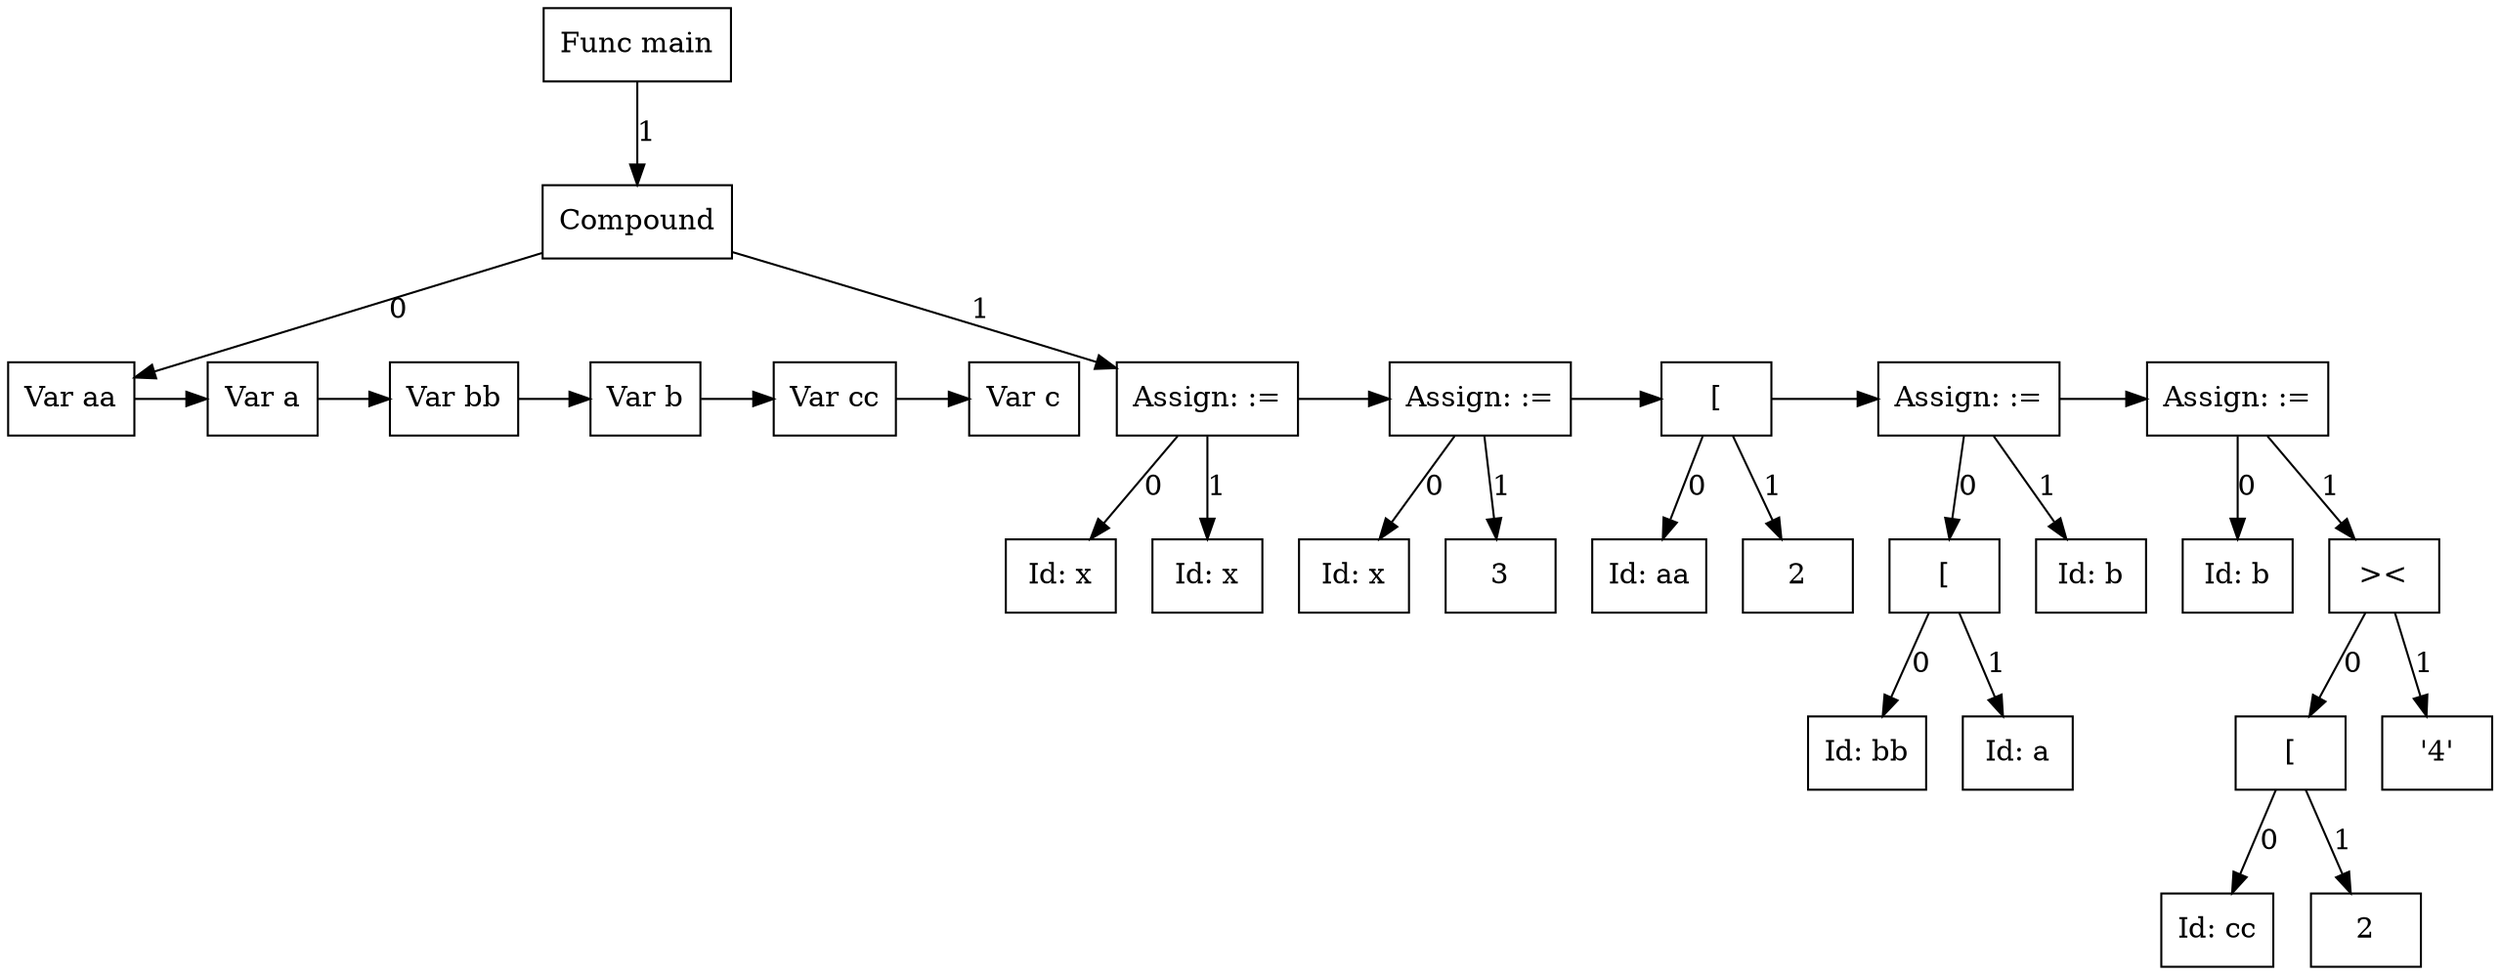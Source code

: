 digraph G {
node28 [label="Func main"; shape=box];
subgraph childNames_28 {
rankdir="LR"; rank="same"; ordering=out
node27 [label="Compound"; shape=box];
}

subgraph childPtrs_28 {
rankdir="TB";
node28 -> node27 [label="1"];
}

subgraph childNames_27 {
rankdir="LR"; rank="same"; ordering=out
node0 [label="Var aa"; shape=box];
node8 [label="Assign: :="; shape=box];
}

subgraph childPtrs_27 {
rankdir="TB";
node27 -> node0 [label="0"];
node27 -> node8 [label="1"];
}

subgraph SibNames_0 {
rankdir="LR"; rank="same";
node0 [label="Var aa"; shape=box];
node1 [label="Var a"; shape=box];
node2 [label="Var bb"; shape=box];
node3 [label="Var b"; shape=box];
node4 [label="Var cc"; shape=box];
node5 [label="Var c"; shape=box];
}

subgraph SibPtrs_0 {
rankdir="LR";
node0 -> node1;
node1 -> node2;
node2 -> node3;
node3 -> node4;
node4 -> node5;
}

subgraph childNames_8 {
rankdir="LR"; rank="same"; ordering=out
node6 [label="Id: x"; shape=box];
node7 [label="Id: x"; shape=box];
}

subgraph childPtrs_8 {
rankdir="TB";
node8 -> node6 [label="0"];
node8 -> node7 [label="1"];
}

subgraph SibNames_8 {
rankdir="LR"; rank="same";
node8 [label="Assign: :="; shape=box];
node11 [label="Assign: :="; shape=box];
node13 [label="["; shape=box];
node19 [label="Assign: :="; shape=box];
node26 [label="Assign: :="; shape=box];
}

subgraph SibPtrs_8 {
rankdir="LR";
node8 -> node11;
node11 -> node13;
node13 -> node19;
node19 -> node26;
}

subgraph childNames_11 {
rankdir="LR"; rank="same"; ordering=out
node9 [label="Id: x"; shape=box];
node10 [label="3"; shape=box];
}

subgraph childPtrs_11 {
rankdir="TB";
node11 -> node9 [label="0"];
node11 -> node10 [label="1"];
}

subgraph childNames_13 {
rankdir="LR"; rank="same"; ordering=out
node14 [label="Id: aa"; shape=box];
node12 [label="2"; shape=box];
}

subgraph childPtrs_13 {
rankdir="TB";
node13 -> node14 [label="0"];
node13 -> node12 [label="1"];
}

subgraph childNames_19 {
rankdir="LR"; rank="same"; ordering=out
node16 [label="["; shape=box];
node18 [label="Id: b"; shape=box];
}

subgraph childPtrs_19 {
rankdir="TB";
node19 -> node16 [label="0"];
node19 -> node18 [label="1"];
}

subgraph childNames_16 {
rankdir="LR"; rank="same"; ordering=out
node17 [label="Id: bb"; shape=box];
node15 [label="Id: a"; shape=box];
}

subgraph childPtrs_16 {
rankdir="TB";
node16 -> node17 [label="0"];
node16 -> node15 [label="1"];
}

subgraph childNames_26 {
rankdir="LR"; rank="same"; ordering=out
node20 [label="Id: b"; shape=box];
node25 [label="><"; shape=box];
}

subgraph childPtrs_26 {
rankdir="TB";
node26 -> node20 [label="0"];
node26 -> node25 [label="1"];
}

subgraph childNames_25 {
rankdir="LR"; rank="same"; ordering=out
node22 [label="["; shape=box];
node24 [label="'4'"; shape=box];
}

subgraph childPtrs_25 {
rankdir="TB";
node25 -> node22 [label="0"];
node25 -> node24 [label="1"];
}

subgraph childNames_22 {
rankdir="LR"; rank="same"; ordering=out
node23 [label="Id: cc"; shape=box];
node21 [label="2"; shape=box];
}

subgraph childPtrs_22 {
rankdir="TB";
node22 -> node23 [label="0"];
node22 -> node21 [label="1"];
}

}
